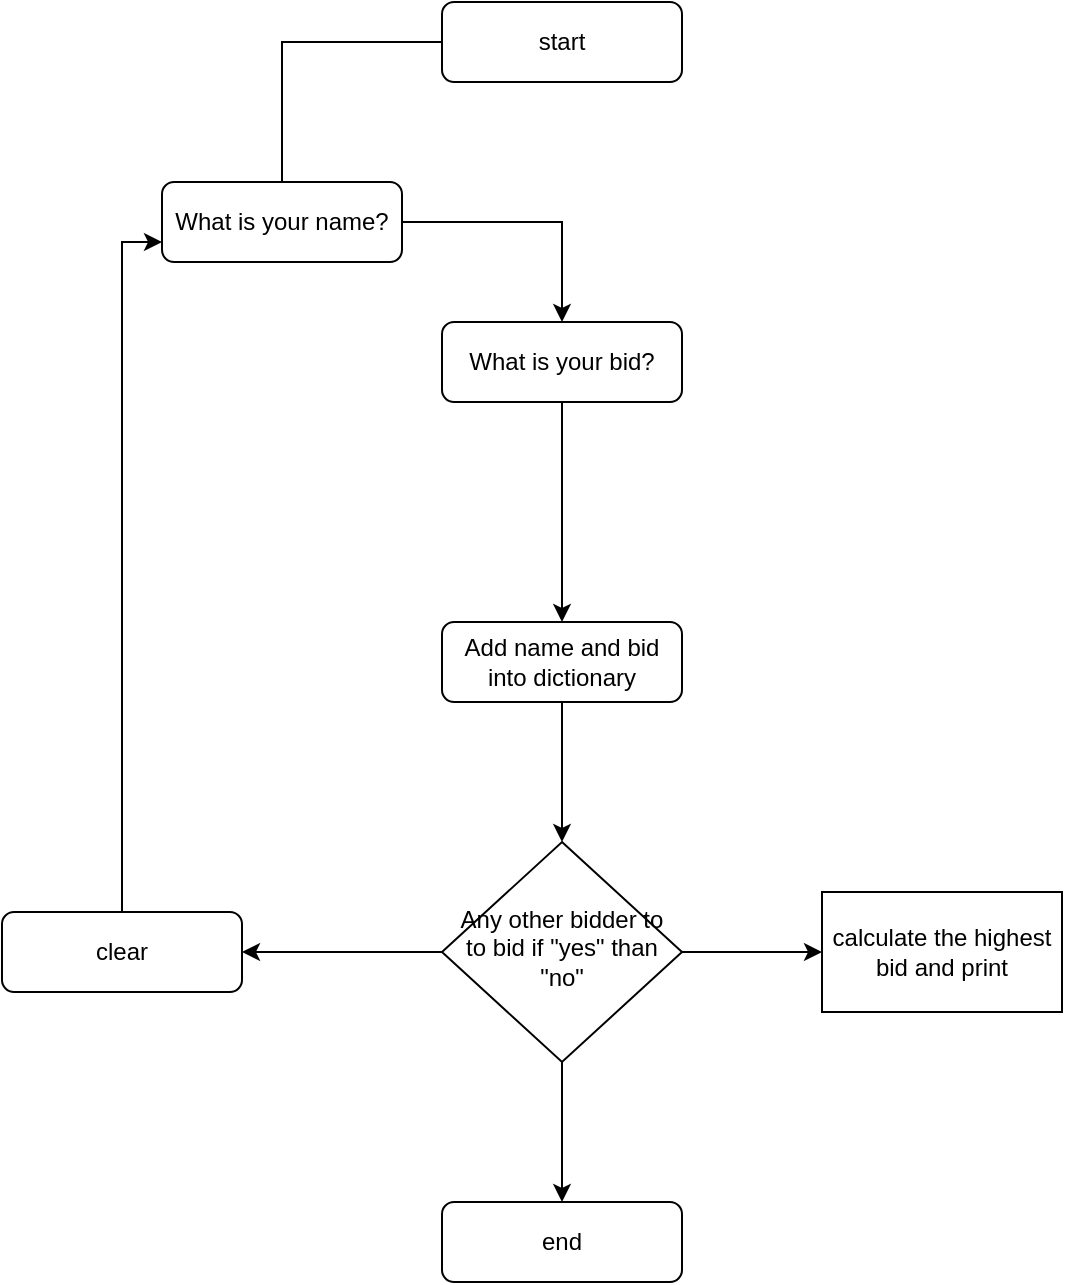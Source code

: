 <mxfile version="20.0.4" type="device"><diagram id="C5RBs43oDa-KdzZeNtuy" name="Page-1"><mxGraphModel dx="868" dy="450" grid="1" gridSize="10" guides="1" tooltips="1" connect="1" arrows="1" fold="1" page="1" pageScale="1" pageWidth="827" pageHeight="1169" math="0" shadow="0"><root><mxCell id="WIyWlLk6GJQsqaUBKTNV-0"/><mxCell id="WIyWlLk6GJQsqaUBKTNV-1" parent="WIyWlLk6GJQsqaUBKTNV-0"/><mxCell id="WIyWlLk6GJQsqaUBKTNV-3" value="start" style="rounded=1;whiteSpace=wrap;html=1;fontSize=12;glass=0;strokeWidth=1;shadow=0;" parent="WIyWlLk6GJQsqaUBKTNV-1" vertex="1"><mxGeometry x="390" y="90" width="120" height="40" as="geometry"/></mxCell><mxCell id="MO1aeNNvbMPhrCw58Zze-13" style="edgeStyle=orthogonalEdgeStyle;rounded=0;orthogonalLoop=1;jettySize=auto;html=1;" edge="1" parent="WIyWlLk6GJQsqaUBKTNV-1" source="WIyWlLk6GJQsqaUBKTNV-6" target="WIyWlLk6GJQsqaUBKTNV-11"><mxGeometry relative="1" as="geometry"/></mxCell><mxCell id="MO1aeNNvbMPhrCw58Zze-25" style="edgeStyle=orthogonalEdgeStyle;rounded=0;orthogonalLoop=1;jettySize=auto;html=1;entryX=1;entryY=0.5;entryDx=0;entryDy=0;" edge="1" parent="WIyWlLk6GJQsqaUBKTNV-1" source="WIyWlLk6GJQsqaUBKTNV-6" target="MO1aeNNvbMPhrCw58Zze-3"><mxGeometry relative="1" as="geometry"/></mxCell><mxCell id="MO1aeNNvbMPhrCw58Zze-28" style="edgeStyle=orthogonalEdgeStyle;rounded=0;orthogonalLoop=1;jettySize=auto;html=1;" edge="1" parent="WIyWlLk6GJQsqaUBKTNV-1" source="WIyWlLk6GJQsqaUBKTNV-6" target="MO1aeNNvbMPhrCw58Zze-27"><mxGeometry relative="1" as="geometry"/></mxCell><mxCell id="WIyWlLk6GJQsqaUBKTNV-6" value="Any other bidder to to bid if &quot;yes&quot; than &quot;no&quot;" style="rhombus;whiteSpace=wrap;html=1;shadow=0;fontFamily=Helvetica;fontSize=12;align=center;strokeWidth=1;spacing=6;spacingTop=-4;" parent="WIyWlLk6GJQsqaUBKTNV-1" vertex="1"><mxGeometry x="390" y="510" width="120" height="110" as="geometry"/></mxCell><mxCell id="WIyWlLk6GJQsqaUBKTNV-11" value="end" style="rounded=1;whiteSpace=wrap;html=1;fontSize=12;glass=0;strokeWidth=1;shadow=0;" parent="WIyWlLk6GJQsqaUBKTNV-1" vertex="1"><mxGeometry x="390" y="690" width="120" height="40" as="geometry"/></mxCell><mxCell id="MO1aeNNvbMPhrCw58Zze-23" style="edgeStyle=orthogonalEdgeStyle;rounded=0;orthogonalLoop=1;jettySize=auto;html=1;entryX=0.5;entryY=0;entryDx=0;entryDy=0;" edge="1" parent="WIyWlLk6GJQsqaUBKTNV-1" source="MO1aeNNvbMPhrCw58Zze-0" target="MO1aeNNvbMPhrCw58Zze-2"><mxGeometry relative="1" as="geometry"/></mxCell><mxCell id="MO1aeNNvbMPhrCw58Zze-0" value="What is your name?" style="rounded=1;whiteSpace=wrap;html=1;fontSize=12;glass=0;strokeWidth=1;shadow=0;" vertex="1" parent="WIyWlLk6GJQsqaUBKTNV-1"><mxGeometry x="250" y="180" width="120" height="40" as="geometry"/></mxCell><mxCell id="MO1aeNNvbMPhrCw58Zze-1" value="" style="rounded=0;html=1;jettySize=auto;orthogonalLoop=1;fontSize=11;endArrow=none;endFill=0;endSize=8;strokeWidth=1;shadow=0;labelBackgroundColor=none;edgeStyle=orthogonalEdgeStyle;" edge="1" parent="WIyWlLk6GJQsqaUBKTNV-1" source="WIyWlLk6GJQsqaUBKTNV-3" target="MO1aeNNvbMPhrCw58Zze-0"><mxGeometry relative="1" as="geometry"><mxPoint x="450" y="130" as="sourcePoint"/><mxPoint x="450" y="230" as="targetPoint"/></mxGeometry></mxCell><mxCell id="MO1aeNNvbMPhrCw58Zze-12" style="edgeStyle=orthogonalEdgeStyle;rounded=0;orthogonalLoop=1;jettySize=auto;html=1;entryX=0.5;entryY=0;entryDx=0;entryDy=0;" edge="1" parent="WIyWlLk6GJQsqaUBKTNV-1" source="MO1aeNNvbMPhrCw58Zze-2" target="MO1aeNNvbMPhrCw58Zze-8"><mxGeometry relative="1" as="geometry"/></mxCell><mxCell id="MO1aeNNvbMPhrCw58Zze-2" value="What is your bid?" style="rounded=1;whiteSpace=wrap;html=1;fontSize=12;glass=0;strokeWidth=1;shadow=0;" vertex="1" parent="WIyWlLk6GJQsqaUBKTNV-1"><mxGeometry x="390" y="250" width="120" height="40" as="geometry"/></mxCell><mxCell id="MO1aeNNvbMPhrCw58Zze-26" style="edgeStyle=orthogonalEdgeStyle;rounded=0;orthogonalLoop=1;jettySize=auto;html=1;entryX=0;entryY=0.75;entryDx=0;entryDy=0;" edge="1" parent="WIyWlLk6GJQsqaUBKTNV-1" source="MO1aeNNvbMPhrCw58Zze-3" target="MO1aeNNvbMPhrCw58Zze-0"><mxGeometry relative="1" as="geometry"/></mxCell><mxCell id="MO1aeNNvbMPhrCw58Zze-3" value="clear" style="rounded=1;whiteSpace=wrap;html=1;fontSize=12;glass=0;strokeWidth=1;shadow=0;" vertex="1" parent="WIyWlLk6GJQsqaUBKTNV-1"><mxGeometry x="170" y="545" width="120" height="40" as="geometry"/></mxCell><mxCell id="MO1aeNNvbMPhrCw58Zze-11" style="edgeStyle=orthogonalEdgeStyle;rounded=0;orthogonalLoop=1;jettySize=auto;html=1;entryX=0.5;entryY=0;entryDx=0;entryDy=0;" edge="1" parent="WIyWlLk6GJQsqaUBKTNV-1" source="MO1aeNNvbMPhrCw58Zze-8" target="WIyWlLk6GJQsqaUBKTNV-6"><mxGeometry relative="1" as="geometry"/></mxCell><mxCell id="MO1aeNNvbMPhrCw58Zze-8" value="Add name and bid into dictionary" style="rounded=1;whiteSpace=wrap;html=1;fontSize=12;glass=0;strokeWidth=1;shadow=0;" vertex="1" parent="WIyWlLk6GJQsqaUBKTNV-1"><mxGeometry x="390" y="400" width="120" height="40" as="geometry"/></mxCell><mxCell id="MO1aeNNvbMPhrCw58Zze-27" value="calculate the highest bid and print" style="whiteSpace=wrap;html=1;" vertex="1" parent="WIyWlLk6GJQsqaUBKTNV-1"><mxGeometry x="580" y="535" width="120" height="60" as="geometry"/></mxCell></root></mxGraphModel></diagram></mxfile>